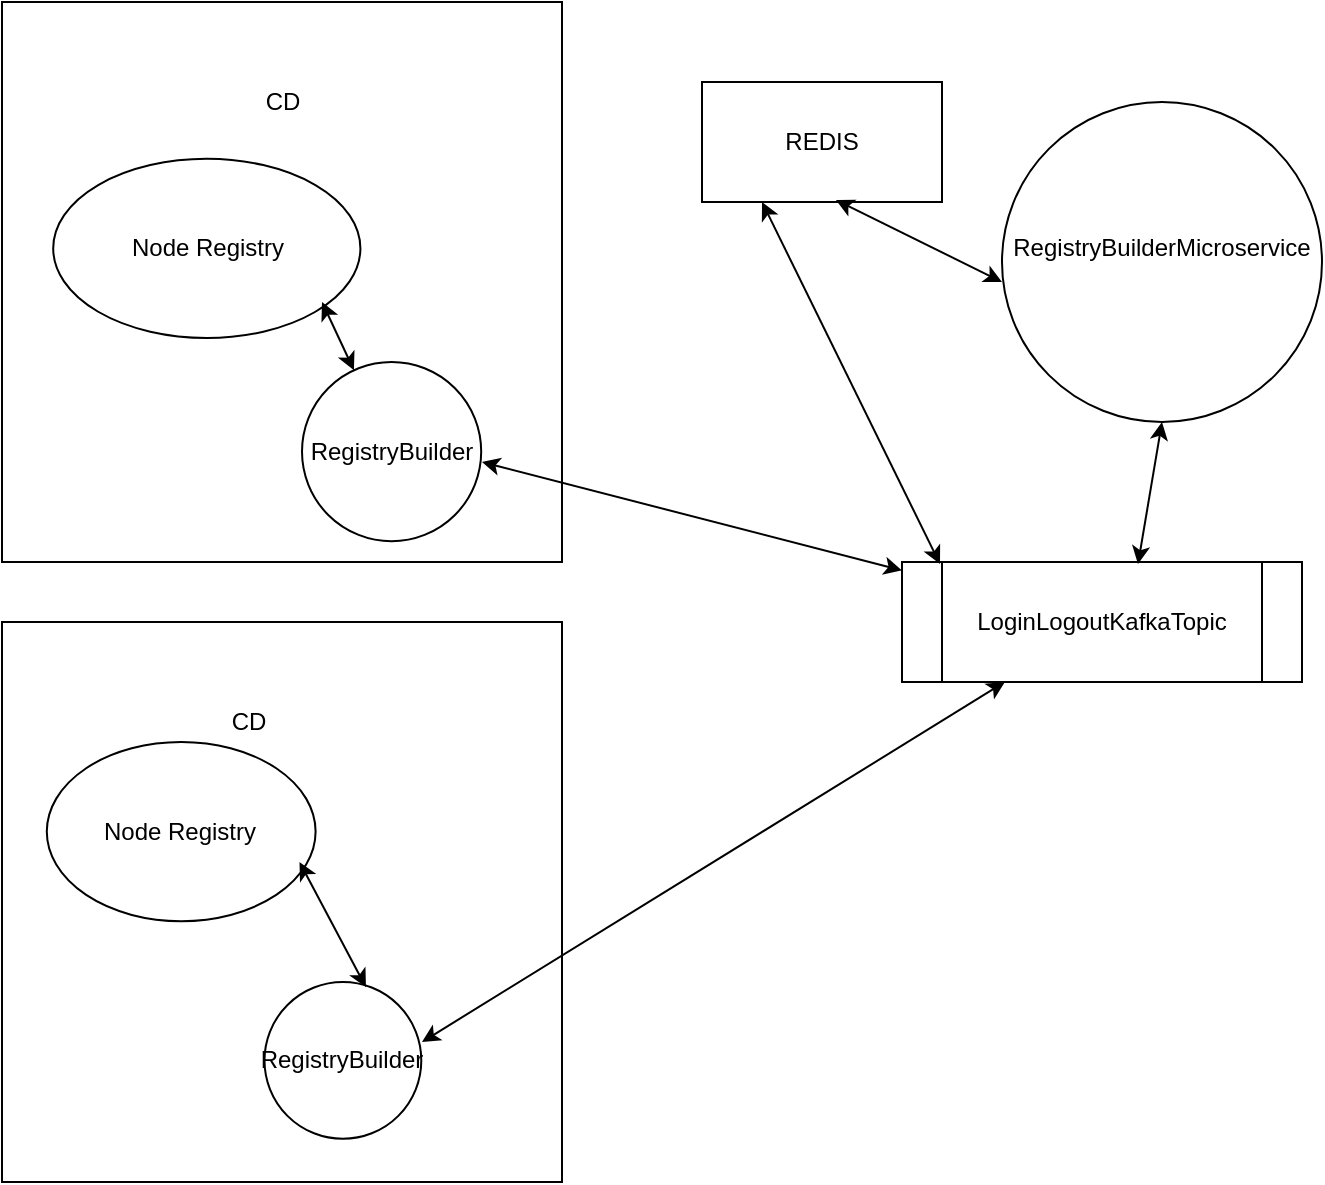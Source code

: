 <mxfile version="22.1.7" type="github">
  <diagram name="Page-1" id="YelkGCeMazvoDBq8n71y">
    <mxGraphModel dx="1162" dy="442" grid="1" gridSize="10" guides="1" tooltips="1" connect="1" arrows="1" fold="1" page="1" pageScale="1" pageWidth="850" pageHeight="1100" math="0" shadow="0">
      <root>
        <mxCell id="0" />
        <mxCell id="1" parent="0" />
        <mxCell id="x7VfMDNwSIcgL4_Bs0VZ-4" value="" style="group" parent="1" vertex="1" connectable="0">
          <mxGeometry x="120" y="30" width="320" height="280" as="geometry" />
        </mxCell>
        <mxCell id="x7VfMDNwSIcgL4_Bs0VZ-1" value="" style="whiteSpace=wrap;html=1;aspect=fixed;" parent="x7VfMDNwSIcgL4_Bs0VZ-4" vertex="1">
          <mxGeometry width="280" height="280" as="geometry" />
        </mxCell>
        <mxCell id="x7VfMDNwSIcgL4_Bs0VZ-2" value="Node Registry" style="ellipse;whiteSpace=wrap;html=1;" parent="x7VfMDNwSIcgL4_Bs0VZ-4" vertex="1">
          <mxGeometry x="25.6" y="78.4" width="153.6" height="89.6" as="geometry" />
        </mxCell>
        <mxCell id="x7VfMDNwSIcgL4_Bs0VZ-3" value="CD" style="text;html=1;strokeColor=none;fillColor=none;align=center;verticalAlign=middle;whiteSpace=wrap;rounded=0;" parent="x7VfMDNwSIcgL4_Bs0VZ-4" vertex="1">
          <mxGeometry x="102.4" y="33.6" width="76.8" height="33.6" as="geometry" />
        </mxCell>
        <mxCell id="x7VfMDNwSIcgL4_Bs0VZ-9" value="RegistryBuilder" style="ellipse;whiteSpace=wrap;html=1;aspect=fixed;" parent="x7VfMDNwSIcgL4_Bs0VZ-4" vertex="1">
          <mxGeometry x="150" y="180.0" width="89.6" height="89.6" as="geometry" />
        </mxCell>
        <mxCell id="x7VfMDNwSIcgL4_Bs0VZ-17" value="" style="endArrow=classic;startArrow=classic;html=1;rounded=0;" parent="x7VfMDNwSIcgL4_Bs0VZ-4" target="x7VfMDNwSIcgL4_Bs0VZ-10" edge="1">
          <mxGeometry width="50" height="50" relative="1" as="geometry">
            <mxPoint x="240" y="230" as="sourcePoint" />
            <mxPoint x="290" y="180" as="targetPoint" />
          </mxGeometry>
        </mxCell>
        <mxCell id="x7VfMDNwSIcgL4_Bs0VZ-18" value="" style="endArrow=classic;startArrow=classic;html=1;rounded=0;" parent="x7VfMDNwSIcgL4_Bs0VZ-4" target="x7VfMDNwSIcgL4_Bs0VZ-9" edge="1">
          <mxGeometry width="50" height="50" relative="1" as="geometry">
            <mxPoint x="160" y="150" as="sourcePoint" />
            <mxPoint x="220" y="100" as="targetPoint" />
          </mxGeometry>
        </mxCell>
        <mxCell id="x7VfMDNwSIcgL4_Bs0VZ-10" value="LoginLogoutKafkaTopic" style="shape=process;whiteSpace=wrap;html=1;backgroundOutline=1;" parent="1" vertex="1">
          <mxGeometry x="570" y="310" width="200" height="60" as="geometry" />
        </mxCell>
        <mxCell id="x7VfMDNwSIcgL4_Bs0VZ-11" value="" style="group" parent="1" vertex="1" connectable="0">
          <mxGeometry x="120" y="340" width="280" height="280" as="geometry" />
        </mxCell>
        <mxCell id="x7VfMDNwSIcgL4_Bs0VZ-12" value="" style="whiteSpace=wrap;html=1;aspect=fixed;" parent="x7VfMDNwSIcgL4_Bs0VZ-11" vertex="1">
          <mxGeometry width="280" height="280" as="geometry" />
        </mxCell>
        <mxCell id="x7VfMDNwSIcgL4_Bs0VZ-13" value="Node Registry" style="ellipse;whiteSpace=wrap;html=1;" parent="x7VfMDNwSIcgL4_Bs0VZ-11" vertex="1">
          <mxGeometry x="22.4" y="60.0" width="134.4" height="89.6" as="geometry" />
        </mxCell>
        <mxCell id="x7VfMDNwSIcgL4_Bs0VZ-14" value="CD" style="text;html=1;strokeColor=none;fillColor=none;align=center;verticalAlign=middle;whiteSpace=wrap;rounded=0;" parent="x7VfMDNwSIcgL4_Bs0VZ-11" vertex="1">
          <mxGeometry x="89.6" y="33.6" width="67.2" height="33.6" as="geometry" />
        </mxCell>
        <mxCell id="x7VfMDNwSIcgL4_Bs0VZ-15" value="RegistryBuilder" style="ellipse;whiteSpace=wrap;html=1;aspect=fixed;" parent="x7VfMDNwSIcgL4_Bs0VZ-11" vertex="1">
          <mxGeometry x="131.25" y="180.0" width="78.4" height="78.4" as="geometry" />
        </mxCell>
        <mxCell id="x7VfMDNwSIcgL4_Bs0VZ-16" value="" style="endArrow=classic;startArrow=classic;html=1;rounded=0;" parent="x7VfMDNwSIcgL4_Bs0VZ-11" target="x7VfMDNwSIcgL4_Bs0VZ-10" edge="1">
          <mxGeometry width="50" height="50" relative="1" as="geometry">
            <mxPoint x="210" y="210" as="sourcePoint" />
            <mxPoint x="253.75" y="160" as="targetPoint" />
          </mxGeometry>
        </mxCell>
        <mxCell id="x7VfMDNwSIcgL4_Bs0VZ-19" value="" style="endArrow=classic;startArrow=classic;html=1;rounded=0;entryX=0.647;entryY=0.033;entryDx=0;entryDy=0;entryPerimeter=0;" parent="x7VfMDNwSIcgL4_Bs0VZ-11" target="x7VfMDNwSIcgL4_Bs0VZ-15" edge="1">
          <mxGeometry width="50" height="50" relative="1" as="geometry">
            <mxPoint x="148.75" y="120" as="sourcePoint" />
            <mxPoint x="192.5" y="70" as="targetPoint" />
          </mxGeometry>
        </mxCell>
        <mxCell id="x7VfMDNwSIcgL4_Bs0VZ-20" value="&lt;div&gt;RegistryBuilderMicroservice&lt;/div&gt;&lt;div&gt;&lt;br&gt;&lt;/div&gt;" style="ellipse;whiteSpace=wrap;html=1;aspect=fixed;" parent="1" vertex="1">
          <mxGeometry x="620" y="80" width="160" height="160" as="geometry" />
        </mxCell>
        <mxCell id="x7VfMDNwSIcgL4_Bs0VZ-21" value="" style="endArrow=classic;startArrow=classic;html=1;rounded=0;exitX=0.59;exitY=0.017;exitDx=0;exitDy=0;exitPerimeter=0;" parent="1" source="x7VfMDNwSIcgL4_Bs0VZ-10" edge="1">
          <mxGeometry width="50" height="50" relative="1" as="geometry">
            <mxPoint x="650" y="290" as="sourcePoint" />
            <mxPoint x="700" y="240" as="targetPoint" />
          </mxGeometry>
        </mxCell>
        <mxCell id="x7VfMDNwSIcgL4_Bs0VZ-22" value="REDIS" style="rounded=0;whiteSpace=wrap;html=1;" parent="1" vertex="1">
          <mxGeometry x="470" y="70" width="120" height="60" as="geometry" />
        </mxCell>
        <mxCell id="x7VfMDNwSIcgL4_Bs0VZ-23" value="" style="endArrow=classic;startArrow=classic;html=1;rounded=0;exitX=0.558;exitY=0.983;exitDx=0;exitDy=0;exitPerimeter=0;" parent="1" source="x7VfMDNwSIcgL4_Bs0VZ-22" edge="1">
          <mxGeometry width="50" height="50" relative="1" as="geometry">
            <mxPoint x="570" y="220" as="sourcePoint" />
            <mxPoint x="620" y="170" as="targetPoint" />
          </mxGeometry>
        </mxCell>
        <mxCell id="x7VfMDNwSIcgL4_Bs0VZ-24" value="" style="endArrow=classic;startArrow=classic;html=1;rounded=0;entryX=0.25;entryY=1;entryDx=0;entryDy=0;exitX=0.095;exitY=0.017;exitDx=0;exitDy=0;exitPerimeter=0;" parent="1" source="x7VfMDNwSIcgL4_Bs0VZ-10" target="x7VfMDNwSIcgL4_Bs0VZ-22" edge="1">
          <mxGeometry width="50" height="50" relative="1" as="geometry">
            <mxPoint x="350" y="230" as="sourcePoint" />
            <mxPoint x="400" y="180" as="targetPoint" />
          </mxGeometry>
        </mxCell>
      </root>
    </mxGraphModel>
  </diagram>
</mxfile>
